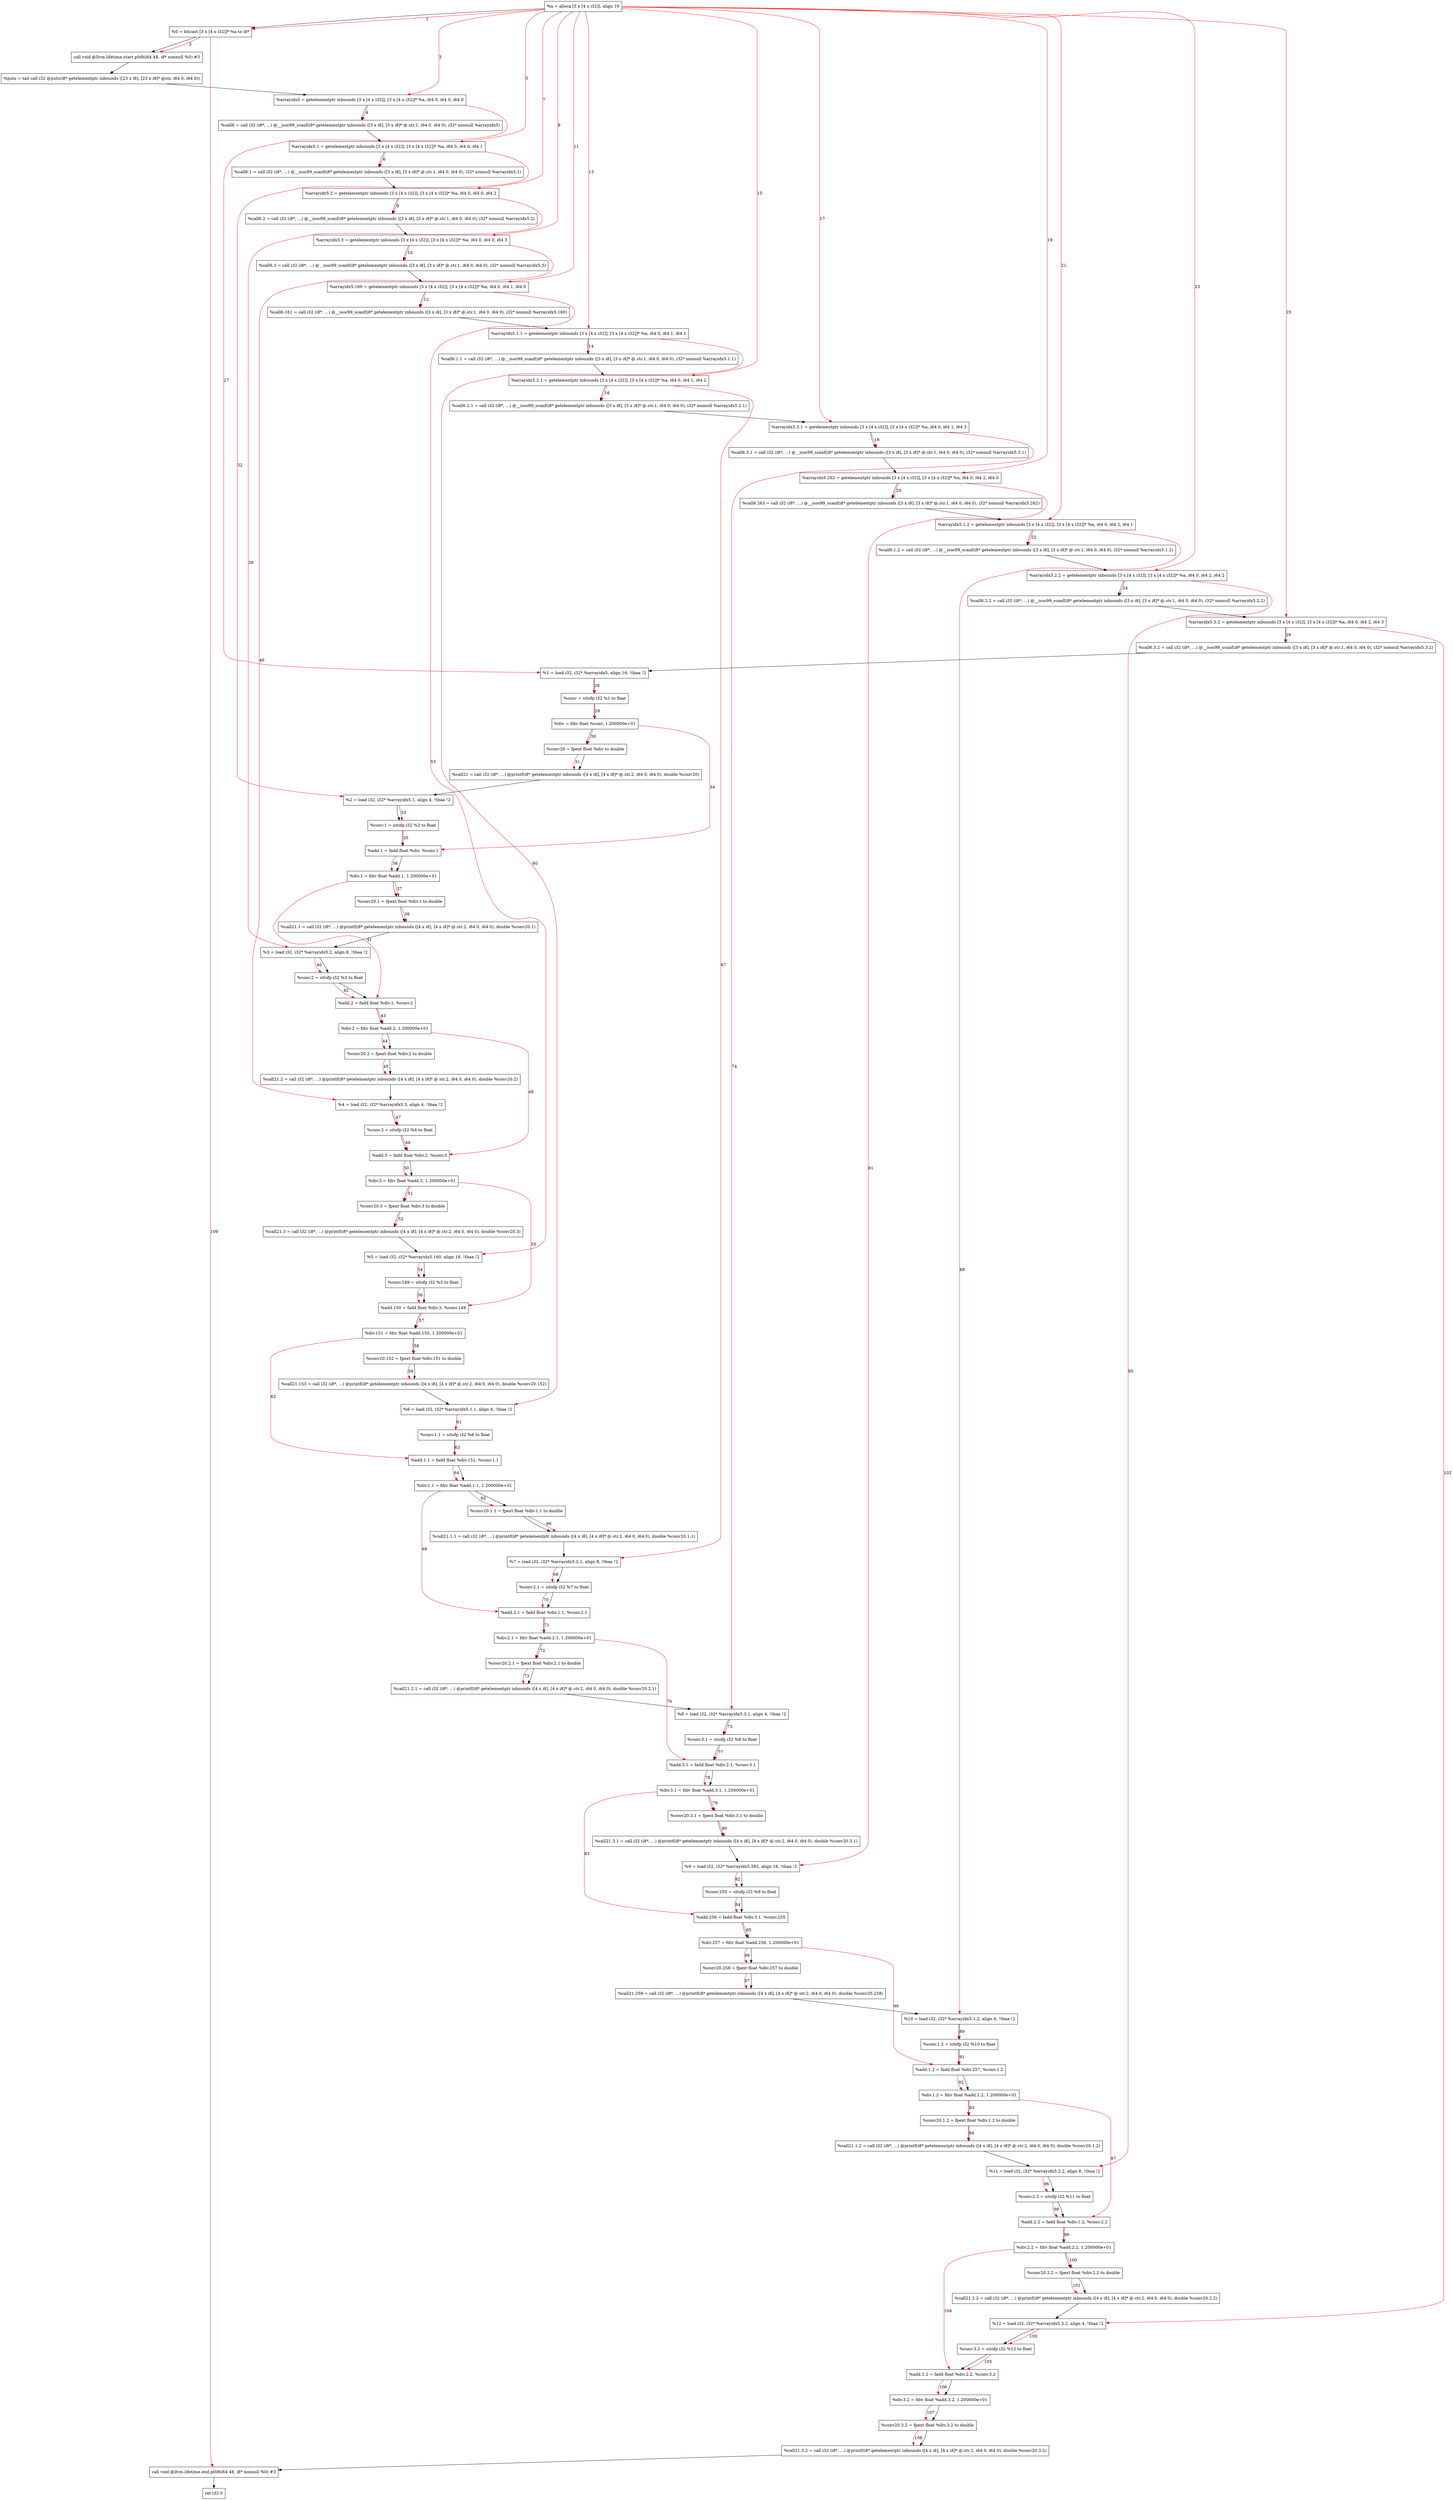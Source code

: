digraph "CDFG for'func' function" {
	Node0x564a0251df98[shape=record, label="  %a = alloca [3 x [4 x i32]], align 16"]
	Node0x564a0251e658[shape=record, label="  %0 = bitcast [3 x [4 x i32]]* %a to i8*"]
	Node0x564a0251eab8[shape=record, label="  call void @llvm.lifetime.start.p0i8(i64 48, i8* nonnull %0) #3"]
	Node0x564a0251eed0[shape=record, label="  %puts = tail call i32 @puts(i8* getelementptr inbounds ([23 x i8], [23 x i8]* @str, i64 0, i64 0))"]
	Node0x564a0251eff0[shape=record, label="  %arrayidx5 = getelementptr inbounds [3 x [4 x i32]], [3 x [4 x i32]]* %a, i64 0, i64 0, i64 0"]
	Node0x564a0251f218[shape=record, label="  %call6 = call i32 (i8*, ...) @__isoc99_scanf(i8* getelementptr inbounds ([3 x i8], [3 x i8]* @.str.1, i64 0, i64 0), i32* nonnull %arrayidx5)"]
	Node0x564a0251f350[shape=record, label="  %arrayidx5.1 = getelementptr inbounds [3 x [4 x i32]], [3 x [4 x i32]]* %a, i64 0, i64 0, i64 1"]
	Node0x564a0251f438[shape=record, label="  %call6.1 = call i32 (i8*, ...) @__isoc99_scanf(i8* getelementptr inbounds ([3 x i8], [3 x i8]* @.str.1, i64 0, i64 0), i32* nonnull %arrayidx5.1)"]
	Node0x564a0251f570[shape=record, label="  %arrayidx5.2 = getelementptr inbounds [3 x [4 x i32]], [3 x [4 x i32]]* %a, i64 0, i64 0, i64 2"]
	Node0x564a0251f658[shape=record, label="  %call6.2 = call i32 (i8*, ...) @__isoc99_scanf(i8* getelementptr inbounds ([3 x i8], [3 x i8]* @.str.1, i64 0, i64 0), i32* nonnull %arrayidx5.2)"]
	Node0x564a0251f790[shape=record, label="  %arrayidx5.3 = getelementptr inbounds [3 x [4 x i32]], [3 x [4 x i32]]* %a, i64 0, i64 0, i64 3"]
	Node0x564a0251f878[shape=record, label="  %call6.3 = call i32 (i8*, ...) @__isoc99_scanf(i8* getelementptr inbounds ([3 x i8], [3 x i8]* @.str.1, i64 0, i64 0), i32* nonnull %arrayidx5.3)"]
	Node0x564a0251f980[shape=record, label="  %arrayidx5.160 = getelementptr inbounds [3 x [4 x i32]], [3 x [4 x i32]]* %a, i64 0, i64 1, i64 0"]
	Node0x564a0251fa68[shape=record, label="  %call6.161 = call i32 (i8*, ...) @__isoc99_scanf(i8* getelementptr inbounds ([3 x i8], [3 x i8]* @.str.1, i64 0, i64 0), i32* nonnull %arrayidx5.160)"]
	Node0x564a0251fd40[shape=record, label="  %arrayidx5.1.1 = getelementptr inbounds [3 x [4 x i32]], [3 x [4 x i32]]* %a, i64 0, i64 1, i64 1"]
	Node0x564a0251fe08[shape=record, label="  %call6.1.1 = call i32 (i8*, ...) @__isoc99_scanf(i8* getelementptr inbounds ([3 x i8], [3 x i8]* @.str.1, i64 0, i64 0), i32* nonnull %arrayidx5.1.1)"]
	Node0x564a0251ff40[shape=record, label="  %arrayidx5.2.1 = getelementptr inbounds [3 x [4 x i32]], [3 x [4 x i32]]* %a, i64 0, i64 1, i64 2"]
	Node0x564a02520008[shape=record, label="  %call6.2.1 = call i32 (i8*, ...) @__isoc99_scanf(i8* getelementptr inbounds ([3 x i8], [3 x i8]* @.str.1, i64 0, i64 0), i32* nonnull %arrayidx5.2.1)"]
	Node0x564a02520140[shape=record, label="  %arrayidx5.3.1 = getelementptr inbounds [3 x [4 x i32]], [3 x [4 x i32]]* %a, i64 0, i64 1, i64 3"]
	Node0x564a02520208[shape=record, label="  %call6.3.1 = call i32 (i8*, ...) @__isoc99_scanf(i8* getelementptr inbounds ([3 x i8], [3 x i8]* @.str.1, i64 0, i64 0), i32* nonnull %arrayidx5.3.1)"]
	Node0x564a02520340[shape=record, label="  %arrayidx5.262 = getelementptr inbounds [3 x [4 x i32]], [3 x [4 x i32]]* %a, i64 0, i64 2, i64 0"]
	Node0x564a02520408[shape=record, label="  %call6.263 = call i32 (i8*, ...) @__isoc99_scanf(i8* getelementptr inbounds ([3 x i8], [3 x i8]* @.str.1, i64 0, i64 0), i32* nonnull %arrayidx5.262)"]
	Node0x564a02520540[shape=record, label="  %arrayidx5.1.2 = getelementptr inbounds [3 x [4 x i32]], [3 x [4 x i32]]* %a, i64 0, i64 2, i64 1"]
	Node0x564a02520608[shape=record, label="  %call6.1.2 = call i32 (i8*, ...) @__isoc99_scanf(i8* getelementptr inbounds ([3 x i8], [3 x i8]* @.str.1, i64 0, i64 0), i32* nonnull %arrayidx5.1.2)"]
	Node0x564a02520740[shape=record, label="  %arrayidx5.2.2 = getelementptr inbounds [3 x [4 x i32]], [3 x [4 x i32]]* %a, i64 0, i64 2, i64 2"]
	Node0x564a02520808[shape=record, label="  %call6.2.2 = call i32 (i8*, ...) @__isoc99_scanf(i8* getelementptr inbounds ([3 x i8], [3 x i8]* @.str.1, i64 0, i64 0), i32* nonnull %arrayidx5.2.2)"]
	Node0x564a02520c60[shape=record, label="  %arrayidx5.3.2 = getelementptr inbounds [3 x [4 x i32]], [3 x [4 x i32]]* %a, i64 0, i64 2, i64 3"]
	Node0x564a02520d28[shape=record, label="  %call6.3.2 = call i32 (i8*, ...) @__isoc99_scanf(i8* getelementptr inbounds ([3 x i8], [3 x i8]* @.str.1, i64 0, i64 0), i32* nonnull %arrayidx5.3.2)"]
	Node0x564a02520e18[shape=record, label="  %1 = load i32, i32* %arrayidx5, align 16, !tbaa !2"]
	Node0x564a02521d28[shape=record, label="  %conv = sitofp i32 %1 to float"]
	Node0x564a02522810[shape=record, label="  %div = fdiv float %conv, 1.200000e+01"]
	Node0x564a02522868[shape=record, label="  %conv20 = fpext float %div to double"]
	Node0x564a02522a48[shape=record, label="  %call21 = call i32 (i8*, ...) @printf(i8* getelementptr inbounds ([4 x i8], [4 x i8]* @.str.2, i64 0, i64 0), double %conv20)"]
	Node0x564a02522b28[shape=record, label="  %2 = load i32, i32* %arrayidx5.1, align 4, !tbaa !2"]
	Node0x564a025231c8[shape=record, label="  %conv.1 = sitofp i32 %2 to float"]
	Node0x564a02523240[shape=record, label="  %add.1 = fadd float %div, %conv.1"]
	Node0x564a025232f0[shape=record, label="  %div.1 = fdiv float %add.1, 1.200000e+01"]
	Node0x564a02523348[shape=record, label="  %conv20.1 = fpext float %div.1 to double"]
	Node0x564a02523428[shape=record, label="  %call21.1 = call i32 (i8*, ...) @printf(i8* getelementptr inbounds ([4 x i8], [4 x i8]* @.str.2, i64 0, i64 0), double %conv20.1)"]
	Node0x564a02523518[shape=record, label="  %3 = load i32, i32* %arrayidx5.2, align 8, !tbaa !2"]
	Node0x564a02523578[shape=record, label="  %conv.2 = sitofp i32 %3 to float"]
	Node0x564a025235f0[shape=record, label="  %add.2 = fadd float %div.1, %conv.2"]
	Node0x564a025236a0[shape=record, label="  %div.2 = fdiv float %add.2, 1.200000e+01"]
	Node0x564a025236f8[shape=record, label="  %conv20.2 = fpext float %div.2 to double"]
	Node0x564a02523fe8[shape=record, label="  %call21.2 = call i32 (i8*, ...) @printf(i8* getelementptr inbounds ([4 x i8], [4 x i8]* @.str.2, i64 0, i64 0), double %conv20.2)"]
	Node0x564a025240d8[shape=record, label="  %4 = load i32, i32* %arrayidx5.3, align 4, !tbaa !2"]
	Node0x564a02524188[shape=record, label="  %conv.3 = sitofp i32 %4 to float"]
	Node0x564a02524200[shape=record, label="  %add.3 = fadd float %div.2, %conv.3"]
	Node0x564a025242b0[shape=record, label="  %div.3 = fdiv float %add.3, 1.200000e+01"]
	Node0x564a02524308[shape=record, label="  %conv20.3 = fpext float %div.3 to double"]
	Node0x564a025243b8[shape=record, label="  %call21.3 = call i32 (i8*, ...) @printf(i8* getelementptr inbounds ([4 x i8], [4 x i8]* @.str.2, i64 0, i64 0), double %conv20.3)"]
	Node0x564a025244a8[shape=record, label="  %5 = load i32, i32* %arrayidx5.160, align 16, !tbaa !2"]
	Node0x564a02524508[shape=record, label="  %conv.149 = sitofp i32 %5 to float"]
	Node0x564a025245b0[shape=record, label="  %add.150 = fadd float %div.3, %conv.149"]
	Node0x564a02524640[shape=record, label="  %div.151 = fdiv float %add.150, 1.200000e+01"]
	Node0x564a02524cb8[shape=record, label="  %conv20.152 = fpext float %div.151 to double"]
	Node0x564a02524d98[shape=record, label="  %call21.153 = call i32 (i8*, ...) @printf(i8* getelementptr inbounds ([4 x i8], [4 x i8]* @.str.2, i64 0, i64 0), double %conv20.152)"]
	Node0x564a02524e88[shape=record, label="  %6 = load i32, i32* %arrayidx5.1.1, align 4, !tbaa !2"]
	Node0x564a02524ee8[shape=record, label="  %conv.1.1 = sitofp i32 %6 to float"]
	Node0x564a02524f90[shape=record, label="  %add.1.1 = fadd float %div.151, %conv.1.1"]
	Node0x564a02525020[shape=record, label="  %div.1.1 = fdiv float %add.1.1, 1.200000e+01"]
	Node0x564a02525078[shape=record, label="  %conv20.1.1 = fpext float %div.1.1 to double"]
	Node0x564a02525158[shape=record, label="  %call21.1.1 = call i32 (i8*, ...) @printf(i8* getelementptr inbounds ([4 x i8], [4 x i8]* @.str.2, i64 0, i64 0), double %conv20.1.1)"]
	Node0x564a02525248[shape=record, label="  %7 = load i32, i32* %arrayidx5.2.1, align 8, !tbaa !2"]
	Node0x564a025252a8[shape=record, label="  %conv.2.1 = sitofp i32 %7 to float"]
	Node0x564a02525350[shape=record, label="  %add.2.1 = fadd float %div.1.1, %conv.2.1"]
	Node0x564a025253e0[shape=record, label="  %div.2.1 = fdiv float %add.2.1, 1.200000e+01"]
	Node0x564a02525438[shape=record, label="  %conv20.2.1 = fpext float %div.2.1 to double"]
	Node0x564a02525518[shape=record, label="  %call21.2.1 = call i32 (i8*, ...) @printf(i8* getelementptr inbounds ([4 x i8], [4 x i8]* @.str.2, i64 0, i64 0), double %conv20.2.1)"]
	Node0x564a02525608[shape=record, label="  %8 = load i32, i32* %arrayidx5.3.1, align 4, !tbaa !2"]
	Node0x564a02525668[shape=record, label="  %conv.3.1 = sitofp i32 %8 to float"]
	Node0x564a02525710[shape=record, label="  %add.3.1 = fadd float %div.2.1, %conv.3.1"]
	Node0x564a025257a0[shape=record, label="  %div.3.1 = fdiv float %add.3.1, 1.200000e+01"]
	Node0x564a025257f8[shape=record, label="  %conv20.3.1 = fpext float %div.3.1 to double"]
	Node0x564a025258d8[shape=record, label="  %call21.3.1 = call i32 (i8*, ...) @printf(i8* getelementptr inbounds ([4 x i8], [4 x i8]* @.str.2, i64 0, i64 0), double %conv20.3.1)"]
	Node0x564a02525978[shape=record, label="  %9 = load i32, i32* %arrayidx5.262, align 16, !tbaa !2"]
	Node0x564a025259d8[shape=record, label="  %conv.255 = sitofp i32 %9 to float"]
	Node0x564a02525a80[shape=record, label="  %add.256 = fadd float %div.3.1, %conv.255"]
	Node0x564a02525b10[shape=record, label="  %div.257 = fdiv float %add.256, 1.200000e+01"]
	Node0x564a02525b68[shape=record, label="  %conv20.258 = fpext float %div.257 to double"]
	Node0x564a02525c48[shape=record, label="  %call21.259 = call i32 (i8*, ...) @printf(i8* getelementptr inbounds ([4 x i8], [4 x i8]* @.str.2, i64 0, i64 0), double %conv20.258)"]
	Node0x564a02525d38[shape=record, label="  %10 = load i32, i32* %arrayidx5.1.2, align 4, !tbaa !2"]
	Node0x564a02525d98[shape=record, label="  %conv.1.2 = sitofp i32 %10 to float"]
	Node0x564a02525e40[shape=record, label="  %add.1.2 = fadd float %div.257, %conv.1.2"]
	Node0x564a02525ed0[shape=record, label="  %div.1.2 = fdiv float %add.1.2, 1.200000e+01"]
	Node0x564a02525f28[shape=record, label="  %conv20.1.2 = fpext float %div.1.2 to double"]
	Node0x564a02526008[shape=record, label="  %call21.1.2 = call i32 (i8*, ...) @printf(i8* getelementptr inbounds ([4 x i8], [4 x i8]* @.str.2, i64 0, i64 0), double %conv20.1.2)"]
	Node0x564a025260f8[shape=record, label="  %11 = load i32, i32* %arrayidx5.2.2, align 8, !tbaa !2"]
	Node0x564a02526158[shape=record, label="  %conv.2.2 = sitofp i32 %11 to float"]
	Node0x564a02526200[shape=record, label="  %add.2.2 = fadd float %div.1.2, %conv.2.2"]
	Node0x564a02526290[shape=record, label="  %div.2.2 = fdiv float %add.2.2, 1.200000e+01"]
	Node0x564a025262e8[shape=record, label="  %conv20.2.2 = fpext float %div.2.2 to double"]
	Node0x564a025263c8[shape=record, label="  %call21.2.2 = call i32 (i8*, ...) @printf(i8* getelementptr inbounds ([4 x i8], [4 x i8]* @.str.2, i64 0, i64 0), double %conv20.2.2)"]
	Node0x564a025264b8[shape=record, label="  %12 = load i32, i32* %arrayidx5.3.2, align 4, !tbaa !2"]
	Node0x564a02526518[shape=record, label="  %conv.3.2 = sitofp i32 %12 to float"]
	Node0x564a025265c0[shape=record, label="  %add.3.2 = fadd float %div.2.2, %conv.3.2"]
	Node0x564a02526650[shape=record, label="  %div.3.2 = fdiv float %add.3.2, 1.200000e+01"]
	Node0x564a025266a8[shape=record, label="  %conv20.3.2 = fpext float %div.3.2 to double"]
	Node0x564a02526788[shape=record, label="  %call21.3.2 = call i32 (i8*, ...) @printf(i8* getelementptr inbounds ([4 x i8], [4 x i8]* @.str.2, i64 0, i64 0), double %conv20.3.2)"]
	Node0x564a02526a68[shape=record, label="  call void @llvm.lifetime.end.p0i8(i64 48, i8* nonnull %0) #3"]
	Node0x564a02526b28[shape=record, label="  ret i32 0"]
	Node0x564a0251df98 -> Node0x564a0251e658
	Node0x564a0251e658 -> Node0x564a0251eab8
	Node0x564a0251eab8 -> Node0x564a0251eed0
	Node0x564a0251eed0 -> Node0x564a0251eff0
	Node0x564a0251eff0 -> Node0x564a0251f218
	Node0x564a0251f218 -> Node0x564a0251f350
	Node0x564a0251f350 -> Node0x564a0251f438
	Node0x564a0251f438 -> Node0x564a0251f570
	Node0x564a0251f570 -> Node0x564a0251f658
	Node0x564a0251f658 -> Node0x564a0251f790
	Node0x564a0251f790 -> Node0x564a0251f878
	Node0x564a0251f878 -> Node0x564a0251f980
	Node0x564a0251f980 -> Node0x564a0251fa68
	Node0x564a0251fa68 -> Node0x564a0251fd40
	Node0x564a0251fd40 -> Node0x564a0251fe08
	Node0x564a0251fe08 -> Node0x564a0251ff40
	Node0x564a0251ff40 -> Node0x564a02520008
	Node0x564a02520008 -> Node0x564a02520140
	Node0x564a02520140 -> Node0x564a02520208
	Node0x564a02520208 -> Node0x564a02520340
	Node0x564a02520340 -> Node0x564a02520408
	Node0x564a02520408 -> Node0x564a02520540
	Node0x564a02520540 -> Node0x564a02520608
	Node0x564a02520608 -> Node0x564a02520740
	Node0x564a02520740 -> Node0x564a02520808
	Node0x564a02520808 -> Node0x564a02520c60
	Node0x564a02520c60 -> Node0x564a02520d28
	Node0x564a02520d28 -> Node0x564a02520e18
	Node0x564a02520e18 -> Node0x564a02521d28
	Node0x564a02521d28 -> Node0x564a02522810
	Node0x564a02522810 -> Node0x564a02522868
	Node0x564a02522868 -> Node0x564a02522a48
	Node0x564a02522a48 -> Node0x564a02522b28
	Node0x564a02522b28 -> Node0x564a025231c8
	Node0x564a025231c8 -> Node0x564a02523240
	Node0x564a02523240 -> Node0x564a025232f0
	Node0x564a025232f0 -> Node0x564a02523348
	Node0x564a02523348 -> Node0x564a02523428
	Node0x564a02523428 -> Node0x564a02523518
	Node0x564a02523518 -> Node0x564a02523578
	Node0x564a02523578 -> Node0x564a025235f0
	Node0x564a025235f0 -> Node0x564a025236a0
	Node0x564a025236a0 -> Node0x564a025236f8
	Node0x564a025236f8 -> Node0x564a02523fe8
	Node0x564a02523fe8 -> Node0x564a025240d8
	Node0x564a025240d8 -> Node0x564a02524188
	Node0x564a02524188 -> Node0x564a02524200
	Node0x564a02524200 -> Node0x564a025242b0
	Node0x564a025242b0 -> Node0x564a02524308
	Node0x564a02524308 -> Node0x564a025243b8
	Node0x564a025243b8 -> Node0x564a025244a8
	Node0x564a025244a8 -> Node0x564a02524508
	Node0x564a02524508 -> Node0x564a025245b0
	Node0x564a025245b0 -> Node0x564a02524640
	Node0x564a02524640 -> Node0x564a02524cb8
	Node0x564a02524cb8 -> Node0x564a02524d98
	Node0x564a02524d98 -> Node0x564a02524e88
	Node0x564a02524e88 -> Node0x564a02524ee8
	Node0x564a02524ee8 -> Node0x564a02524f90
	Node0x564a02524f90 -> Node0x564a02525020
	Node0x564a02525020 -> Node0x564a02525078
	Node0x564a02525078 -> Node0x564a02525158
	Node0x564a02525158 -> Node0x564a02525248
	Node0x564a02525248 -> Node0x564a025252a8
	Node0x564a025252a8 -> Node0x564a02525350
	Node0x564a02525350 -> Node0x564a025253e0
	Node0x564a025253e0 -> Node0x564a02525438
	Node0x564a02525438 -> Node0x564a02525518
	Node0x564a02525518 -> Node0x564a02525608
	Node0x564a02525608 -> Node0x564a02525668
	Node0x564a02525668 -> Node0x564a02525710
	Node0x564a02525710 -> Node0x564a025257a0
	Node0x564a025257a0 -> Node0x564a025257f8
	Node0x564a025257f8 -> Node0x564a025258d8
	Node0x564a025258d8 -> Node0x564a02525978
	Node0x564a02525978 -> Node0x564a025259d8
	Node0x564a025259d8 -> Node0x564a02525a80
	Node0x564a02525a80 -> Node0x564a02525b10
	Node0x564a02525b10 -> Node0x564a02525b68
	Node0x564a02525b68 -> Node0x564a02525c48
	Node0x564a02525c48 -> Node0x564a02525d38
	Node0x564a02525d38 -> Node0x564a02525d98
	Node0x564a02525d98 -> Node0x564a02525e40
	Node0x564a02525e40 -> Node0x564a02525ed0
	Node0x564a02525ed0 -> Node0x564a02525f28
	Node0x564a02525f28 -> Node0x564a02526008
	Node0x564a02526008 -> Node0x564a025260f8
	Node0x564a025260f8 -> Node0x564a02526158
	Node0x564a02526158 -> Node0x564a02526200
	Node0x564a02526200 -> Node0x564a02526290
	Node0x564a02526290 -> Node0x564a025262e8
	Node0x564a025262e8 -> Node0x564a025263c8
	Node0x564a025263c8 -> Node0x564a025264b8
	Node0x564a025264b8 -> Node0x564a02526518
	Node0x564a02526518 -> Node0x564a025265c0
	Node0x564a025265c0 -> Node0x564a02526650
	Node0x564a02526650 -> Node0x564a025266a8
	Node0x564a025266a8 -> Node0x564a02526788
	Node0x564a02526788 -> Node0x564a02526a68
	Node0x564a02526a68 -> Node0x564a02526b28
edge [color=red]
	Node0x564a0251df98 -> Node0x564a0251e658[label="1"]
	Node0x564a0251e658 -> Node0x564a0251eab8[label="2"]
	Node0x564a0251df98 -> Node0x564a0251eff0[label="3"]
	Node0x564a0251eff0 -> Node0x564a0251f218[label="4"]
	Node0x564a0251df98 -> Node0x564a0251f350[label="5"]
	Node0x564a0251f350 -> Node0x564a0251f438[label="6"]
	Node0x564a0251df98 -> Node0x564a0251f570[label="7"]
	Node0x564a0251f570 -> Node0x564a0251f658[label="8"]
	Node0x564a0251df98 -> Node0x564a0251f790[label="9"]
	Node0x564a0251f790 -> Node0x564a0251f878[label="10"]
	Node0x564a0251df98 -> Node0x564a0251f980[label="11"]
	Node0x564a0251f980 -> Node0x564a0251fa68[label="12"]
	Node0x564a0251df98 -> Node0x564a0251fd40[label="13"]
	Node0x564a0251fd40 -> Node0x564a0251fe08[label="14"]
	Node0x564a0251df98 -> Node0x564a0251ff40[label="15"]
	Node0x564a0251ff40 -> Node0x564a02520008[label="16"]
	Node0x564a0251df98 -> Node0x564a02520140[label="17"]
	Node0x564a02520140 -> Node0x564a02520208[label="18"]
	Node0x564a0251df98 -> Node0x564a02520340[label="19"]
	Node0x564a02520340 -> Node0x564a02520408[label="20"]
	Node0x564a0251df98 -> Node0x564a02520540[label="21"]
	Node0x564a02520540 -> Node0x564a02520608[label="22"]
	Node0x564a0251df98 -> Node0x564a02520740[label="23"]
	Node0x564a02520740 -> Node0x564a02520808[label="24"]
	Node0x564a0251df98 -> Node0x564a02520c60[label="25"]
	Node0x564a02520c60 -> Node0x564a02520d28[label="26"]
	Node0x564a0251eff0 -> Node0x564a02520e18[label="27"]
	Node0x564a02520e18 -> Node0x564a02521d28[label="28"]
	Node0x564a02521d28 -> Node0x564a02522810[label="29"]
	Node0x564a02522810 -> Node0x564a02522868[label="30"]
	Node0x564a02522868 -> Node0x564a02522a48[label="31"]
	Node0x564a0251f350 -> Node0x564a02522b28[label="32"]
	Node0x564a02522b28 -> Node0x564a025231c8[label="33"]
	Node0x564a02522810 -> Node0x564a02523240[label="34"]
	Node0x564a025231c8 -> Node0x564a02523240[label="35"]
	Node0x564a02523240 -> Node0x564a025232f0[label="36"]
	Node0x564a025232f0 -> Node0x564a02523348[label="37"]
	Node0x564a02523348 -> Node0x564a02523428[label="38"]
	Node0x564a0251f570 -> Node0x564a02523518[label="39"]
	Node0x564a02523518 -> Node0x564a02523578[label="40"]
	Node0x564a025232f0 -> Node0x564a025235f0[label="41"]
	Node0x564a02523578 -> Node0x564a025235f0[label="42"]
	Node0x564a025235f0 -> Node0x564a025236a0[label="43"]
	Node0x564a025236a0 -> Node0x564a025236f8[label="44"]
	Node0x564a025236f8 -> Node0x564a02523fe8[label="45"]
	Node0x564a0251f790 -> Node0x564a025240d8[label="46"]
	Node0x564a025240d8 -> Node0x564a02524188[label="47"]
	Node0x564a025236a0 -> Node0x564a02524200[label="48"]
	Node0x564a02524188 -> Node0x564a02524200[label="49"]
	Node0x564a02524200 -> Node0x564a025242b0[label="50"]
	Node0x564a025242b0 -> Node0x564a02524308[label="51"]
	Node0x564a02524308 -> Node0x564a025243b8[label="52"]
	Node0x564a0251f980 -> Node0x564a025244a8[label="53"]
	Node0x564a025244a8 -> Node0x564a02524508[label="54"]
	Node0x564a025242b0 -> Node0x564a025245b0[label="55"]
	Node0x564a02524508 -> Node0x564a025245b0[label="56"]
	Node0x564a025245b0 -> Node0x564a02524640[label="57"]
	Node0x564a02524640 -> Node0x564a02524cb8[label="58"]
	Node0x564a02524cb8 -> Node0x564a02524d98[label="59"]
	Node0x564a0251fd40 -> Node0x564a02524e88[label="60"]
	Node0x564a02524e88 -> Node0x564a02524ee8[label="61"]
	Node0x564a02524640 -> Node0x564a02524f90[label="62"]
	Node0x564a02524ee8 -> Node0x564a02524f90[label="63"]
	Node0x564a02524f90 -> Node0x564a02525020[label="64"]
	Node0x564a02525020 -> Node0x564a02525078[label="65"]
	Node0x564a02525078 -> Node0x564a02525158[label="66"]
	Node0x564a0251ff40 -> Node0x564a02525248[label="67"]
	Node0x564a02525248 -> Node0x564a025252a8[label="68"]
	Node0x564a02525020 -> Node0x564a02525350[label="69"]
	Node0x564a025252a8 -> Node0x564a02525350[label="70"]
	Node0x564a02525350 -> Node0x564a025253e0[label="71"]
	Node0x564a025253e0 -> Node0x564a02525438[label="72"]
	Node0x564a02525438 -> Node0x564a02525518[label="73"]
	Node0x564a02520140 -> Node0x564a02525608[label="74"]
	Node0x564a02525608 -> Node0x564a02525668[label="75"]
	Node0x564a025253e0 -> Node0x564a02525710[label="76"]
	Node0x564a02525668 -> Node0x564a02525710[label="77"]
	Node0x564a02525710 -> Node0x564a025257a0[label="78"]
	Node0x564a025257a0 -> Node0x564a025257f8[label="79"]
	Node0x564a025257f8 -> Node0x564a025258d8[label="80"]
	Node0x564a02520340 -> Node0x564a02525978[label="81"]
	Node0x564a02525978 -> Node0x564a025259d8[label="82"]
	Node0x564a025257a0 -> Node0x564a02525a80[label="83"]
	Node0x564a025259d8 -> Node0x564a02525a80[label="84"]
	Node0x564a02525a80 -> Node0x564a02525b10[label="85"]
	Node0x564a02525b10 -> Node0x564a02525b68[label="86"]
	Node0x564a02525b68 -> Node0x564a02525c48[label="87"]
	Node0x564a02520540 -> Node0x564a02525d38[label="88"]
	Node0x564a02525d38 -> Node0x564a02525d98[label="89"]
	Node0x564a02525b10 -> Node0x564a02525e40[label="90"]
	Node0x564a02525d98 -> Node0x564a02525e40[label="91"]
	Node0x564a02525e40 -> Node0x564a02525ed0[label="92"]
	Node0x564a02525ed0 -> Node0x564a02525f28[label="93"]
	Node0x564a02525f28 -> Node0x564a02526008[label="94"]
	Node0x564a02520740 -> Node0x564a025260f8[label="95"]
	Node0x564a025260f8 -> Node0x564a02526158[label="96"]
	Node0x564a02525ed0 -> Node0x564a02526200[label="97"]
	Node0x564a02526158 -> Node0x564a02526200[label="98"]
	Node0x564a02526200 -> Node0x564a02526290[label="99"]
	Node0x564a02526290 -> Node0x564a025262e8[label="100"]
	Node0x564a025262e8 -> Node0x564a025263c8[label="101"]
	Node0x564a02520c60 -> Node0x564a025264b8[label="102"]
	Node0x564a025264b8 -> Node0x564a02526518[label="103"]
	Node0x564a02526290 -> Node0x564a025265c0[label="104"]
	Node0x564a02526518 -> Node0x564a025265c0[label="105"]
	Node0x564a025265c0 -> Node0x564a02526650[label="106"]
	Node0x564a02526650 -> Node0x564a025266a8[label="107"]
	Node0x564a025266a8 -> Node0x564a02526788[label="108"]
	Node0x564a0251e658 -> Node0x564a02526a68[label="109"]
}
